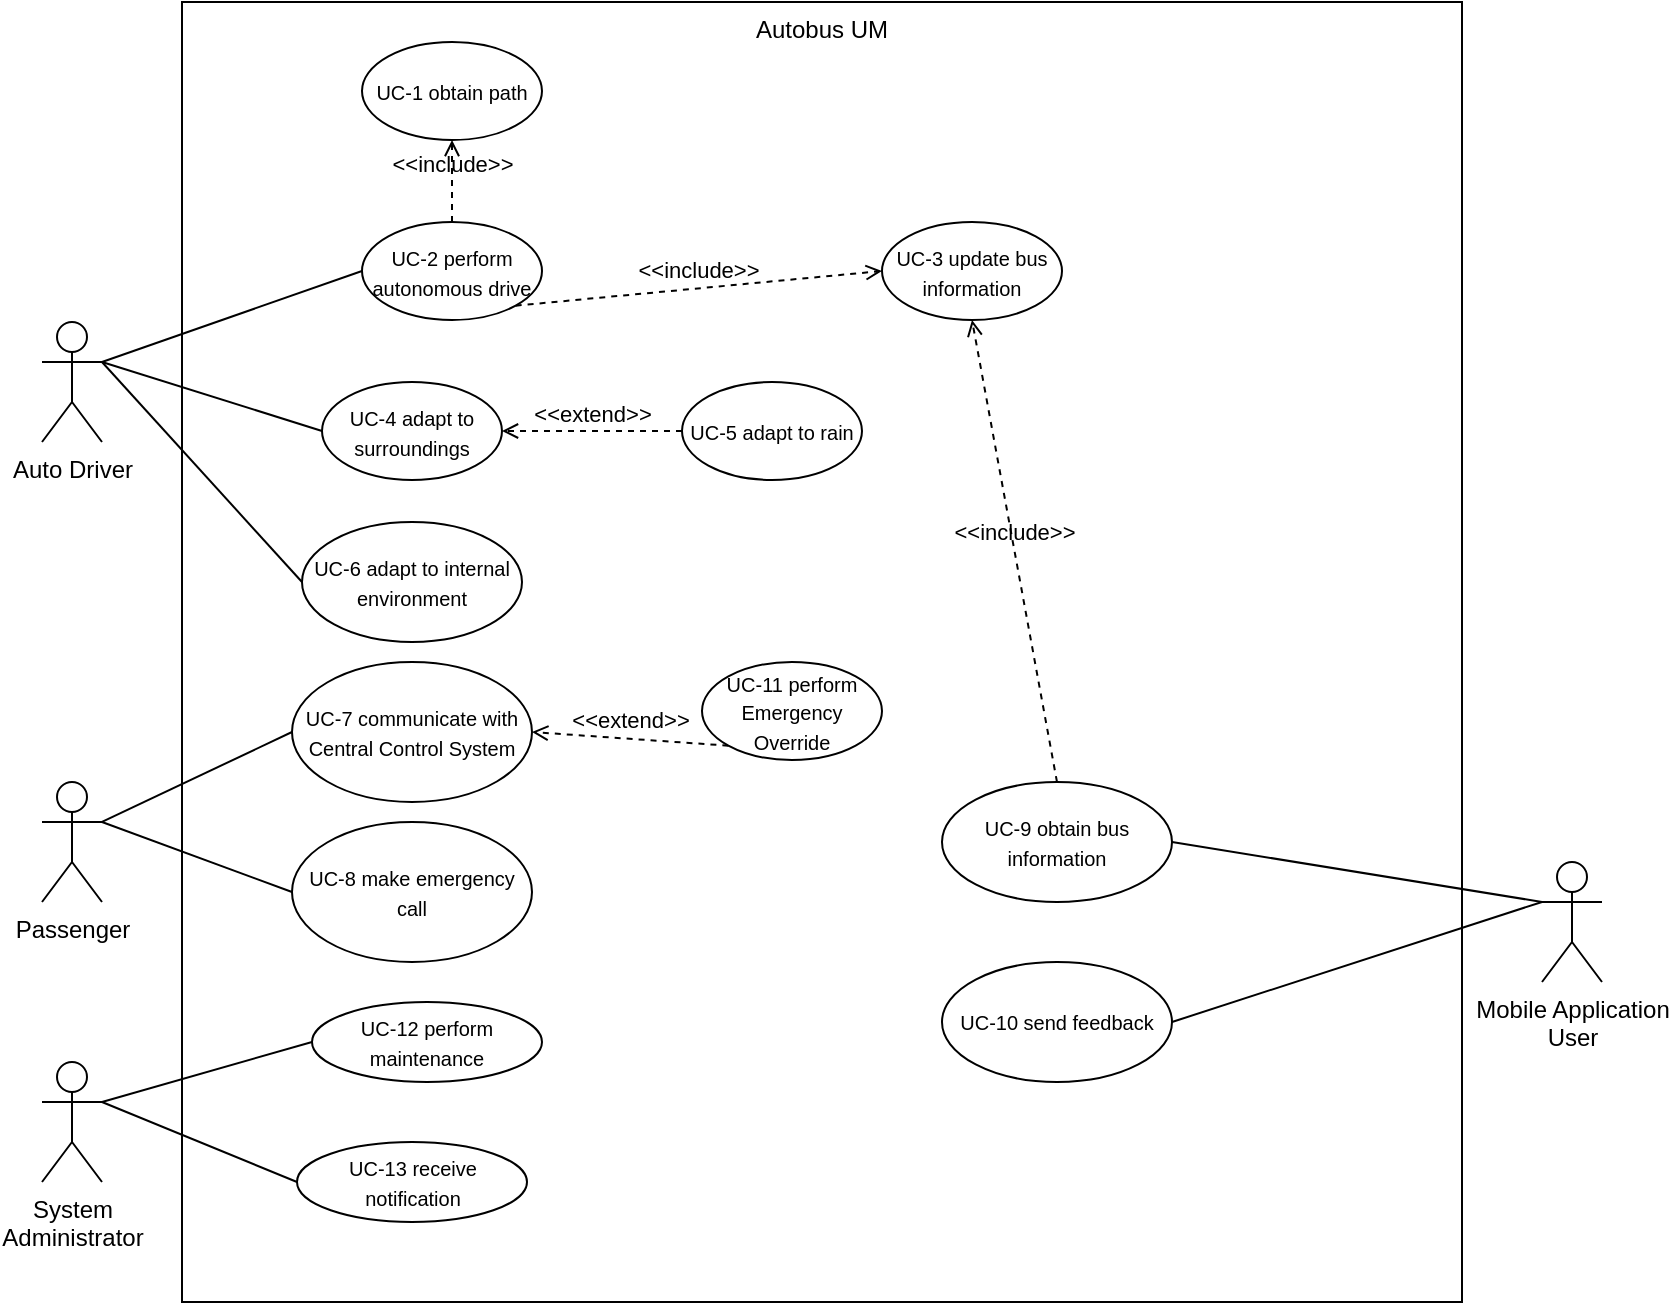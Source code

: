 <mxfile version="26.0.5">
  <diagram name="Page-1" id="UIv36l2mWd346YbS5Nf6">
    <mxGraphModel dx="1050" dy="522" grid="1" gridSize="10" guides="1" tooltips="1" connect="1" arrows="1" fold="1" page="1" pageScale="1" pageWidth="850" pageHeight="1100" math="0" shadow="0">
      <root>
        <mxCell id="0" />
        <mxCell id="1" parent="0" />
        <mxCell id="wyyreSNqi4UNeEEnbctz-1" value="Auto Driver" style="shape=umlActor;verticalLabelPosition=bottom;verticalAlign=top;html=1;outlineConnect=0;" parent="1" vertex="1">
          <mxGeometry x="40" y="280" width="30" height="60" as="geometry" />
        </mxCell>
        <mxCell id="wyyreSNqi4UNeEEnbctz-4" value="Autobus UM" style="rounded=0;whiteSpace=wrap;html=1;align=center;horizontal=1;verticalAlign=top;" parent="1" vertex="1">
          <mxGeometry x="110" y="120" width="640" height="650" as="geometry" />
        </mxCell>
        <mxCell id="wyyreSNqi4UNeEEnbctz-11" value="" style="endArrow=none;html=1;rounded=0;entryX=0;entryY=0.5;entryDx=0;entryDy=0;exitX=1;exitY=0.333;exitDx=0;exitDy=0;exitPerimeter=0;" parent="1" source="wyyreSNqi4UNeEEnbctz-1" target="wyyreSNqi4UNeEEnbctz-7" edge="1">
          <mxGeometry width="50" height="50" relative="1" as="geometry">
            <mxPoint x="130" y="150" as="sourcePoint" />
            <mxPoint x="220" y="160" as="targetPoint" />
          </mxGeometry>
        </mxCell>
        <mxCell id="wyyreSNqi4UNeEEnbctz-16" value="&lt;font style=&quot;font-size: 10px;&quot;&gt;UC-3 update bus information&lt;/font&gt;" style="ellipse;whiteSpace=wrap;html=1;" parent="1" vertex="1">
          <mxGeometry x="460" y="230" width="90" height="49" as="geometry" />
        </mxCell>
        <mxCell id="wyyreSNqi4UNeEEnbctz-19" value="&amp;lt;&amp;lt;include&amp;gt;&amp;gt;" style="html=1;verticalAlign=bottom;labelBackgroundColor=none;endArrow=open;endFill=0;dashed=1;rounded=0;entryX=0;entryY=0.5;entryDx=0;entryDy=0;exitX=1;exitY=1;exitDx=0;exitDy=0;" parent="1" source="wyyreSNqi4UNeEEnbctz-7" target="wyyreSNqi4UNeEEnbctz-16" edge="1">
          <mxGeometry width="160" relative="1" as="geometry">
            <mxPoint x="320" y="240" as="sourcePoint" />
            <mxPoint x="455" y="145" as="targetPoint" />
          </mxGeometry>
        </mxCell>
        <mxCell id="wyyreSNqi4UNeEEnbctz-23" value="" style="endArrow=none;html=1;rounded=0;entryX=0;entryY=0.5;entryDx=0;entryDy=0;" parent="1" target="wyyreSNqi4UNeEEnbctz-20" edge="1">
          <mxGeometry width="50" height="50" relative="1" as="geometry">
            <mxPoint x="70" y="300" as="sourcePoint" />
            <mxPoint x="100" y="410" as="targetPoint" />
          </mxGeometry>
        </mxCell>
        <mxCell id="wyyreSNqi4UNeEEnbctz-31" value="Passenger" style="shape=umlActor;verticalLabelPosition=bottom;verticalAlign=top;html=1;outlineConnect=0;" parent="1" vertex="1">
          <mxGeometry x="40" y="510" width="30" height="60" as="geometry" />
        </mxCell>
        <mxCell id="wyyreSNqi4UNeEEnbctz-32" value="&lt;font style=&quot;font-size: 10px;&quot;&gt;UC-7 communicate with Central Control System&lt;/font&gt;" style="ellipse;whiteSpace=wrap;html=1;" parent="1" vertex="1">
          <mxGeometry x="165" y="450" width="120" height="70" as="geometry" />
        </mxCell>
        <mxCell id="wyyreSNqi4UNeEEnbctz-33" value="&lt;font style=&quot;font-size: 10px;&quot;&gt;UC-8 make emergency call&lt;/font&gt;" style="ellipse;whiteSpace=wrap;html=1;" parent="1" vertex="1">
          <mxGeometry x="165" y="530" width="120" height="70" as="geometry" />
        </mxCell>
        <mxCell id="wyyreSNqi4UNeEEnbctz-35" value="&lt;span style=&quot;font-size: 10px;&quot;&gt;UC-9 obtain bus information&lt;/span&gt;" style="ellipse;whiteSpace=wrap;html=1;" parent="1" vertex="1">
          <mxGeometry x="490" y="510" width="115" height="60" as="geometry" />
        </mxCell>
        <mxCell id="wyyreSNqi4UNeEEnbctz-37" value="&amp;lt;&amp;lt;extend&amp;gt;&amp;gt;" style="html=1;verticalAlign=bottom;labelBackgroundColor=none;endArrow=open;endFill=0;dashed=1;rounded=0;exitX=0;exitY=1;exitDx=0;exitDy=0;entryX=1;entryY=0.5;entryDx=0;entryDy=0;" parent="1" source="wyyreSNqi4UNeEEnbctz-36" target="wyyreSNqi4UNeEEnbctz-32" edge="1">
          <mxGeometry width="160" relative="1" as="geometry">
            <mxPoint x="325" y="466" as="sourcePoint" />
            <mxPoint x="260" y="466" as="targetPoint" />
          </mxGeometry>
        </mxCell>
        <mxCell id="wyyreSNqi4UNeEEnbctz-39" value="&amp;lt;&amp;lt;include&amp;gt;&amp;gt;" style="html=1;verticalAlign=bottom;labelBackgroundColor=none;endArrow=open;endFill=0;dashed=1;rounded=0;entryX=0.5;entryY=1;entryDx=0;entryDy=0;exitX=0.5;exitY=0;exitDx=0;exitDy=0;" parent="1" source="wyyreSNqi4UNeEEnbctz-35" target="wyyreSNqi4UNeEEnbctz-16" edge="1">
          <mxGeometry width="160" relative="1" as="geometry">
            <mxPoint x="317" y="272" as="sourcePoint" />
            <mxPoint x="555" y="396" as="targetPoint" />
          </mxGeometry>
        </mxCell>
        <mxCell id="wyyreSNqi4UNeEEnbctz-41" value="" style="endArrow=none;html=1;rounded=0;entryX=0;entryY=0.5;entryDx=0;entryDy=0;exitX=1;exitY=0.333;exitDx=0;exitDy=0;exitPerimeter=0;" parent="1" source="wyyreSNqi4UNeEEnbctz-31" target="wyyreSNqi4UNeEEnbctz-32" edge="1">
          <mxGeometry width="50" height="50" relative="1" as="geometry">
            <mxPoint x="140" y="800" as="sourcePoint" />
            <mxPoint x="190" y="750" as="targetPoint" />
          </mxGeometry>
        </mxCell>
        <mxCell id="wyyreSNqi4UNeEEnbctz-43" value="" style="endArrow=none;html=1;rounded=0;entryX=0;entryY=0.5;entryDx=0;entryDy=0;exitX=1;exitY=0.333;exitDx=0;exitDy=0;exitPerimeter=0;" parent="1" source="wyyreSNqi4UNeEEnbctz-31" target="wyyreSNqi4UNeEEnbctz-33" edge="1">
          <mxGeometry width="50" height="50" relative="1" as="geometry">
            <mxPoint x="150" y="860" as="sourcePoint" />
            <mxPoint x="200" y="810" as="targetPoint" />
          </mxGeometry>
        </mxCell>
        <mxCell id="wyyreSNqi4UNeEEnbctz-46" value="Mobile Application&lt;div&gt;User&lt;/div&gt;" style="shape=umlActor;verticalLabelPosition=bottom;verticalAlign=top;html=1;outlineConnect=0;" parent="1" vertex="1">
          <mxGeometry x="790" y="550" width="30" height="60" as="geometry" />
        </mxCell>
        <mxCell id="wyyreSNqi4UNeEEnbctz-47" value="" style="endArrow=none;html=1;rounded=0;entryX=0;entryY=0.333;entryDx=0;entryDy=0;entryPerimeter=0;exitX=1;exitY=0.5;exitDx=0;exitDy=0;" parent="1" source="wyyreSNqi4UNeEEnbctz-35" target="wyyreSNqi4UNeEEnbctz-46" edge="1">
          <mxGeometry width="50" height="50" relative="1" as="geometry">
            <mxPoint x="650" y="870" as="sourcePoint" />
            <mxPoint x="700" y="820" as="targetPoint" />
          </mxGeometry>
        </mxCell>
        <mxCell id="wyyreSNqi4UNeEEnbctz-48" value="" style="endArrow=none;html=1;rounded=0;entryX=0;entryY=0.333;entryDx=0;entryDy=0;entryPerimeter=0;exitX=1;exitY=0.5;exitDx=0;exitDy=0;" parent="1" source="wyyreSNqi4UNeEEnbctz-38" target="wyyreSNqi4UNeEEnbctz-46" edge="1">
          <mxGeometry width="50" height="50" relative="1" as="geometry">
            <mxPoint x="630" y="920" as="sourcePoint" />
            <mxPoint x="680" y="870" as="targetPoint" />
          </mxGeometry>
        </mxCell>
        <mxCell id="wyyreSNqi4UNeEEnbctz-49" value="" style="endArrow=none;html=1;rounded=0;entryX=1;entryY=0.333;entryDx=0;entryDy=0;entryPerimeter=0;exitX=0;exitY=0.5;exitDx=0;exitDy=0;" parent="1" source="wyyreSNqi4UNeEEnbctz-28" target="wyyreSNqi4UNeEEnbctz-1" edge="1">
          <mxGeometry width="50" height="50" relative="1" as="geometry">
            <mxPoint x="20" y="480" as="sourcePoint" />
            <mxPoint x="70" y="430" as="targetPoint" />
          </mxGeometry>
        </mxCell>
        <mxCell id="Ylu1LxrZEbgXdK8KYK68-3" value="System&lt;div&gt;Administrator&lt;/div&gt;" style="shape=umlActor;verticalLabelPosition=bottom;verticalAlign=top;html=1;outlineConnect=0;" parent="1" vertex="1">
          <mxGeometry x="40" y="650" width="30" height="60" as="geometry" />
        </mxCell>
        <mxCell id="Ylu1LxrZEbgXdK8KYK68-6" value="&lt;span style=&quot;font-size: 10px;&quot;&gt;UC-12 perform maintenance&lt;/span&gt;" style="ellipse;whiteSpace=wrap;html=1;" parent="1" vertex="1">
          <mxGeometry x="175" y="620" width="115" height="40" as="geometry" />
        </mxCell>
        <mxCell id="Ylu1LxrZEbgXdK8KYK68-7" value="&lt;span style=&quot;font-size: 10px;&quot;&gt;UC-13 receive notification&lt;/span&gt;" style="ellipse;whiteSpace=wrap;html=1;" parent="1" vertex="1">
          <mxGeometry x="167.5" y="690" width="115" height="40" as="geometry" />
        </mxCell>
        <mxCell id="Ylu1LxrZEbgXdK8KYK68-8" value="" style="endArrow=none;html=1;rounded=0;entryX=0;entryY=0.5;entryDx=0;entryDy=0;exitX=1;exitY=0.333;exitDx=0;exitDy=0;exitPerimeter=0;" parent="1" source="Ylu1LxrZEbgXdK8KYK68-3" target="Ylu1LxrZEbgXdK8KYK68-6" edge="1">
          <mxGeometry width="50" height="50" relative="1" as="geometry">
            <mxPoint x="40" y="970" as="sourcePoint" />
            <mxPoint x="90" y="920" as="targetPoint" />
          </mxGeometry>
        </mxCell>
        <mxCell id="Ylu1LxrZEbgXdK8KYK68-9" value="" style="endArrow=none;html=1;rounded=0;entryX=0;entryY=0.5;entryDx=0;entryDy=0;exitX=1;exitY=0.333;exitDx=0;exitDy=0;exitPerimeter=0;" parent="1" source="Ylu1LxrZEbgXdK8KYK68-3" target="Ylu1LxrZEbgXdK8KYK68-7" edge="1">
          <mxGeometry width="50" height="50" relative="1" as="geometry">
            <mxPoint x="40" y="980" as="sourcePoint" />
            <mxPoint x="90" y="930" as="targetPoint" />
          </mxGeometry>
        </mxCell>
        <mxCell id="wyyreSNqi4UNeEEnbctz-36" value="&lt;font style=&quot;font-size: 10px;&quot;&gt;UC-11 perform Emergency Override&lt;/font&gt;" style="ellipse;whiteSpace=wrap;html=1;" parent="1" vertex="1">
          <mxGeometry x="370" y="450" width="90" height="49" as="geometry" />
        </mxCell>
        <mxCell id="wyyreSNqi4UNeEEnbctz-38" value="&lt;span style=&quot;font-size: 10px;&quot;&gt;UC-10 send feedback&lt;/span&gt;" style="ellipse;whiteSpace=wrap;html=1;" parent="1" vertex="1">
          <mxGeometry x="490" y="600" width="115" height="60" as="geometry" />
        </mxCell>
        <mxCell id="wyyreSNqi4UNeEEnbctz-28" value="&lt;font style=&quot;font-size: 10px;&quot;&gt;UC-6 adapt to internal environment&lt;/font&gt;" style="ellipse;whiteSpace=wrap;html=1;" parent="1" vertex="1">
          <mxGeometry x="170" y="380" width="110" height="60" as="geometry" />
        </mxCell>
        <mxCell id="wyyreSNqi4UNeEEnbctz-20" value="&lt;font style=&quot;font-size: 10px;&quot;&gt;UC-4 adapt to surroundings&lt;/font&gt;" style="ellipse;whiteSpace=wrap;html=1;" parent="1" vertex="1">
          <mxGeometry x="180" y="310" width="90" height="49" as="geometry" />
        </mxCell>
        <mxCell id="wyyreSNqi4UNeEEnbctz-24" value="&amp;lt;&amp;lt;extend&amp;gt;&amp;gt;" style="html=1;verticalAlign=bottom;labelBackgroundColor=none;endArrow=open;endFill=0;dashed=1;rounded=0;exitX=0;exitY=0.5;exitDx=0;exitDy=0;entryX=1;entryY=0.5;entryDx=0;entryDy=0;" parent="1" source="wyyreSNqi4UNeEEnbctz-21" target="wyyreSNqi4UNeEEnbctz-20" edge="1">
          <mxGeometry width="160" relative="1" as="geometry">
            <mxPoint x="270" y="470" as="sourcePoint" />
            <mxPoint x="430" y="470" as="targetPoint" />
          </mxGeometry>
        </mxCell>
        <mxCell id="wyyreSNqi4UNeEEnbctz-21" value="&lt;font style=&quot;font-size: 10px;&quot;&gt;UC-5 adapt to rain&lt;/font&gt;" style="ellipse;whiteSpace=wrap;html=1;" parent="1" vertex="1">
          <mxGeometry x="360" y="310" width="90" height="49" as="geometry" />
        </mxCell>
        <mxCell id="wyyreSNqi4UNeEEnbctz-6" value="&lt;font style=&quot;font-size: 10px;&quot;&gt;UC-1 obtain path&lt;/font&gt;" style="ellipse;whiteSpace=wrap;html=1;" parent="1" vertex="1">
          <mxGeometry x="200" y="140" width="90" height="49" as="geometry" />
        </mxCell>
        <mxCell id="wyyreSNqi4UNeEEnbctz-17" value="&amp;lt;&amp;lt;include&amp;gt;&amp;gt;" style="html=1;verticalAlign=bottom;labelBackgroundColor=none;endArrow=open;endFill=0;dashed=1;rounded=0;exitX=0.5;exitY=0;exitDx=0;exitDy=0;entryX=0.5;entryY=1;entryDx=0;entryDy=0;" parent="1" source="wyyreSNqi4UNeEEnbctz-7" target="wyyreSNqi4UNeEEnbctz-6" edge="1">
          <mxGeometry width="160" relative="1" as="geometry">
            <mxPoint x="200" y="180" as="sourcePoint" />
            <mxPoint x="360" y="180" as="targetPoint" />
          </mxGeometry>
        </mxCell>
        <mxCell id="wyyreSNqi4UNeEEnbctz-7" value="&lt;font style=&quot;font-size: 10px;&quot;&gt;UC-2 perform autonomous drive&lt;/font&gt;" style="ellipse;whiteSpace=wrap;html=1;" parent="1" vertex="1">
          <mxGeometry x="200" y="230" width="90" height="49" as="geometry" />
        </mxCell>
      </root>
    </mxGraphModel>
  </diagram>
</mxfile>
